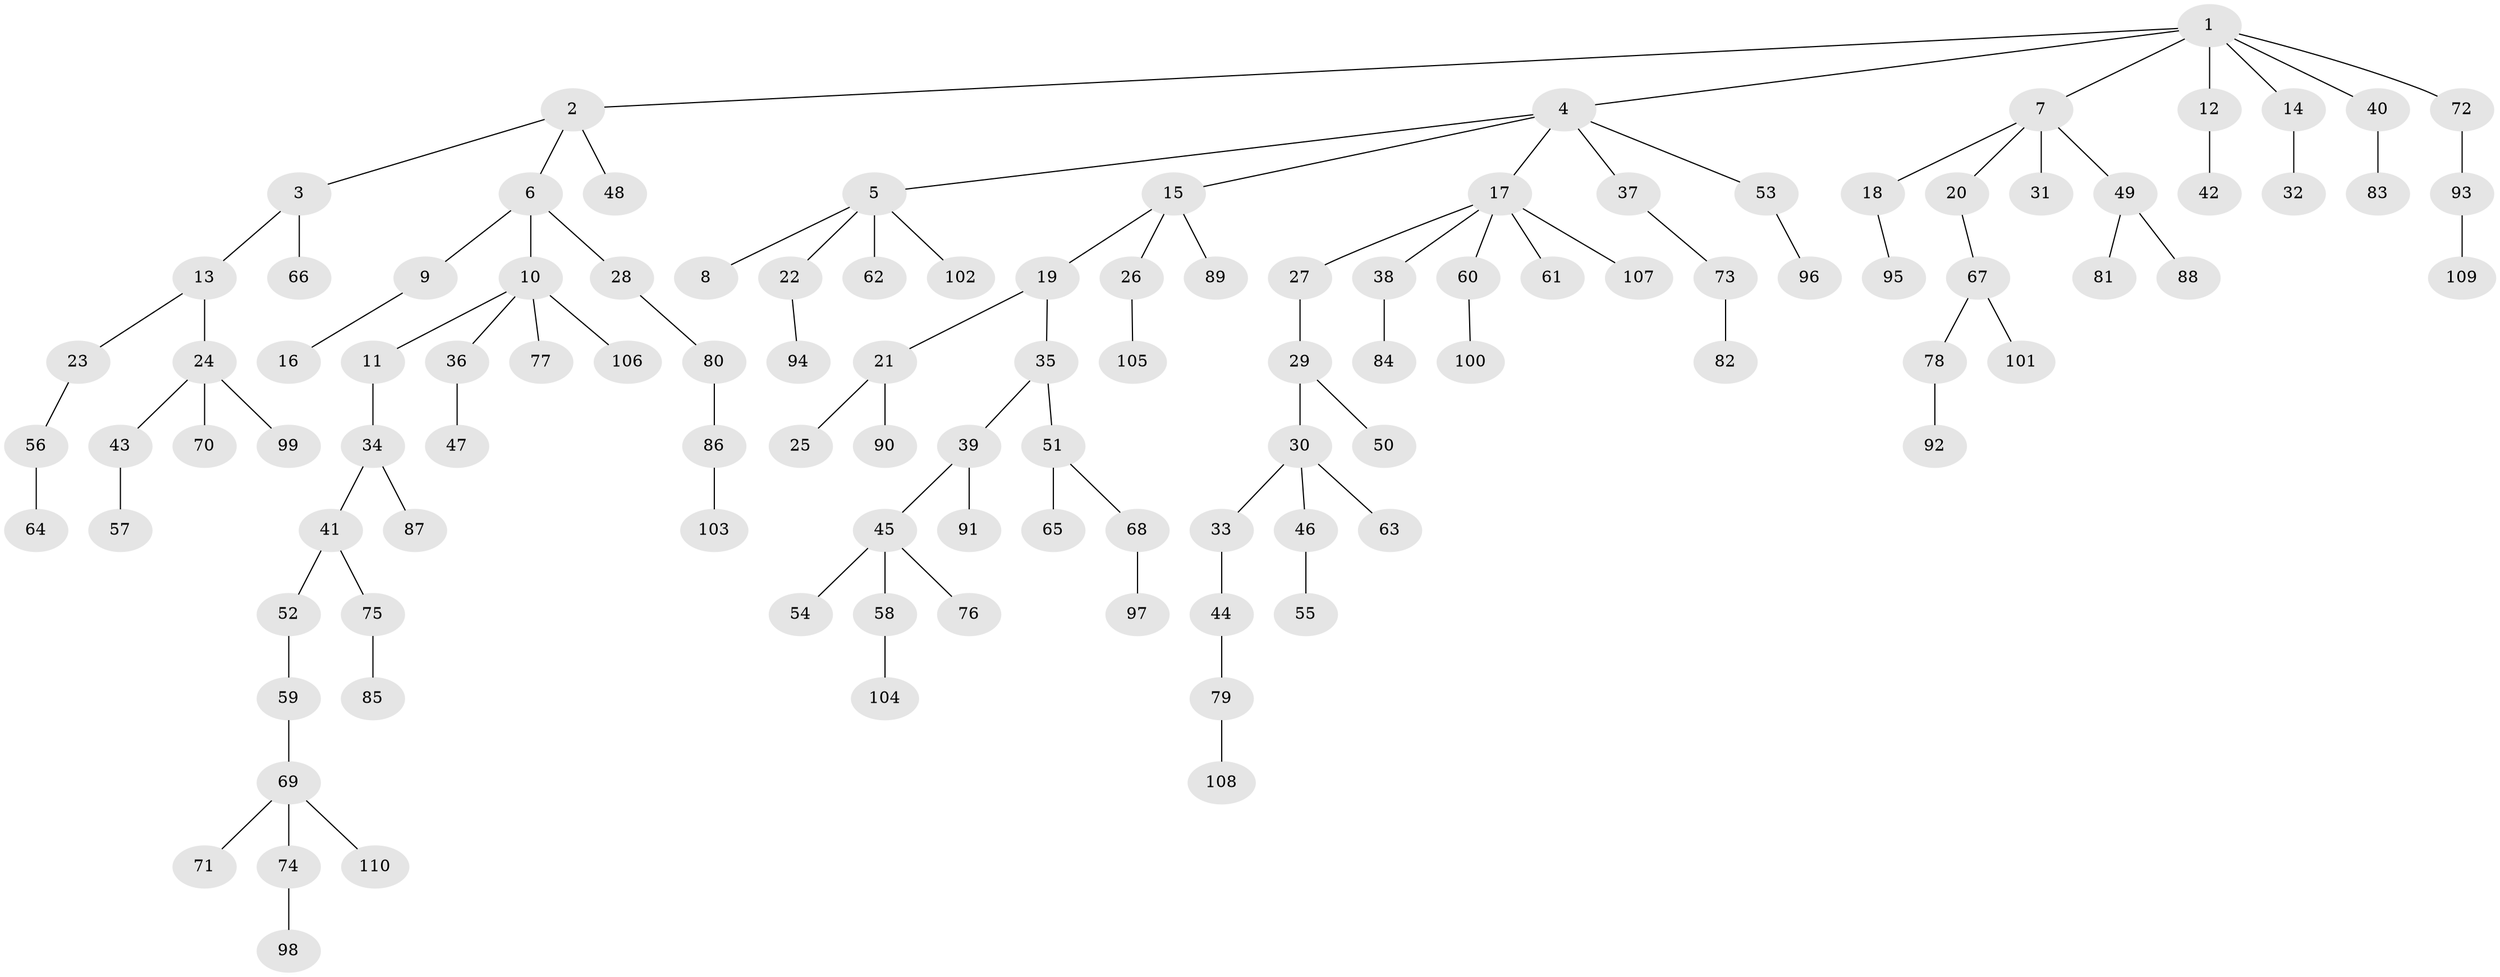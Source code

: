 // coarse degree distribution, {7: 0.017543859649122806, 3: 0.17543859649122806, 2: 0.24561403508771928, 6: 0.017543859649122806, 5: 0.017543859649122806, 4: 0.03508771929824561, 1: 0.49122807017543857}
// Generated by graph-tools (version 1.1) at 2025/52/03/04/25 22:52:02]
// undirected, 110 vertices, 109 edges
graph export_dot {
  node [color=gray90,style=filled];
  1;
  2;
  3;
  4;
  5;
  6;
  7;
  8;
  9;
  10;
  11;
  12;
  13;
  14;
  15;
  16;
  17;
  18;
  19;
  20;
  21;
  22;
  23;
  24;
  25;
  26;
  27;
  28;
  29;
  30;
  31;
  32;
  33;
  34;
  35;
  36;
  37;
  38;
  39;
  40;
  41;
  42;
  43;
  44;
  45;
  46;
  47;
  48;
  49;
  50;
  51;
  52;
  53;
  54;
  55;
  56;
  57;
  58;
  59;
  60;
  61;
  62;
  63;
  64;
  65;
  66;
  67;
  68;
  69;
  70;
  71;
  72;
  73;
  74;
  75;
  76;
  77;
  78;
  79;
  80;
  81;
  82;
  83;
  84;
  85;
  86;
  87;
  88;
  89;
  90;
  91;
  92;
  93;
  94;
  95;
  96;
  97;
  98;
  99;
  100;
  101;
  102;
  103;
  104;
  105;
  106;
  107;
  108;
  109;
  110;
  1 -- 2;
  1 -- 4;
  1 -- 7;
  1 -- 12;
  1 -- 14;
  1 -- 40;
  1 -- 72;
  2 -- 3;
  2 -- 6;
  2 -- 48;
  3 -- 13;
  3 -- 66;
  4 -- 5;
  4 -- 15;
  4 -- 17;
  4 -- 37;
  4 -- 53;
  5 -- 8;
  5 -- 22;
  5 -- 62;
  5 -- 102;
  6 -- 9;
  6 -- 10;
  6 -- 28;
  7 -- 18;
  7 -- 20;
  7 -- 31;
  7 -- 49;
  9 -- 16;
  10 -- 11;
  10 -- 36;
  10 -- 77;
  10 -- 106;
  11 -- 34;
  12 -- 42;
  13 -- 23;
  13 -- 24;
  14 -- 32;
  15 -- 19;
  15 -- 26;
  15 -- 89;
  17 -- 27;
  17 -- 38;
  17 -- 60;
  17 -- 61;
  17 -- 107;
  18 -- 95;
  19 -- 21;
  19 -- 35;
  20 -- 67;
  21 -- 25;
  21 -- 90;
  22 -- 94;
  23 -- 56;
  24 -- 43;
  24 -- 70;
  24 -- 99;
  26 -- 105;
  27 -- 29;
  28 -- 80;
  29 -- 30;
  29 -- 50;
  30 -- 33;
  30 -- 46;
  30 -- 63;
  33 -- 44;
  34 -- 41;
  34 -- 87;
  35 -- 39;
  35 -- 51;
  36 -- 47;
  37 -- 73;
  38 -- 84;
  39 -- 45;
  39 -- 91;
  40 -- 83;
  41 -- 52;
  41 -- 75;
  43 -- 57;
  44 -- 79;
  45 -- 54;
  45 -- 58;
  45 -- 76;
  46 -- 55;
  49 -- 81;
  49 -- 88;
  51 -- 65;
  51 -- 68;
  52 -- 59;
  53 -- 96;
  56 -- 64;
  58 -- 104;
  59 -- 69;
  60 -- 100;
  67 -- 78;
  67 -- 101;
  68 -- 97;
  69 -- 71;
  69 -- 74;
  69 -- 110;
  72 -- 93;
  73 -- 82;
  74 -- 98;
  75 -- 85;
  78 -- 92;
  79 -- 108;
  80 -- 86;
  86 -- 103;
  93 -- 109;
}
